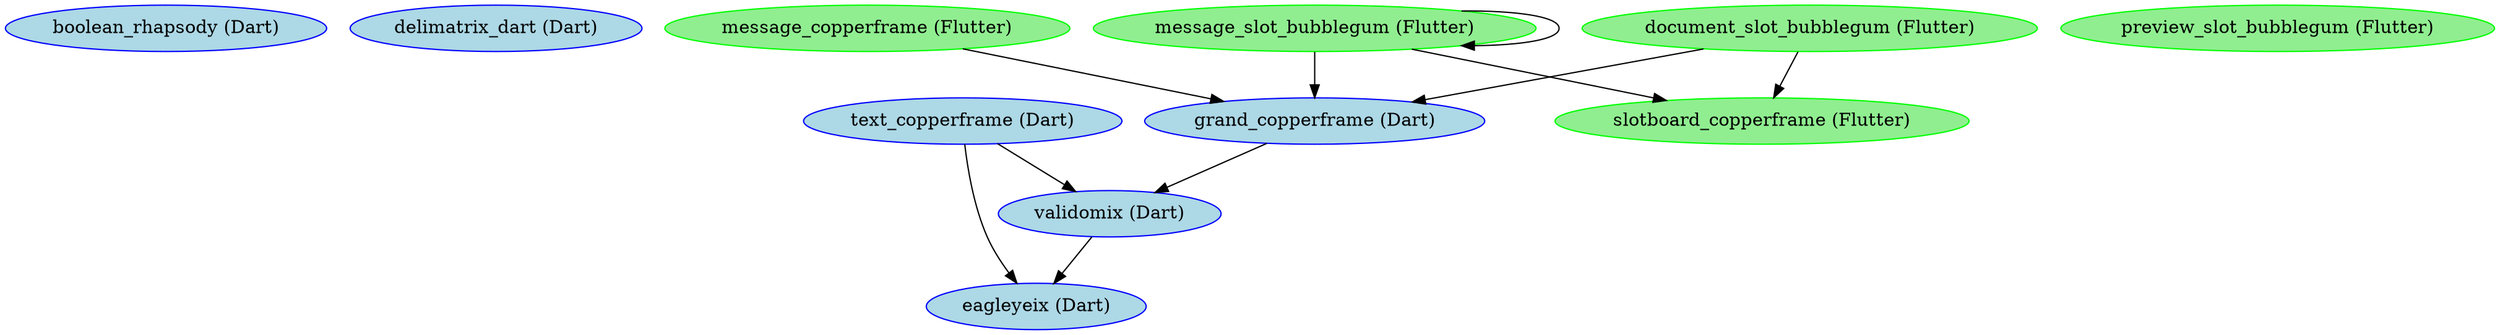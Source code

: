 digraph SimpleGraph {
booleanrhapsody [label="boolean_rhapsody (Dart)", color=blue, style=filled, fillcolor=lightblue];
delimatrixdart [label="delimatrix_dart (Dart)", color=blue, style=filled, fillcolor=lightblue];
eagleyeix [label="eagleyeix (Dart)", color=blue, style=filled, fillcolor=lightblue];
grandcopperframe [label="grand_copperframe (Dart)", color=blue, style=filled, fillcolor=lightblue];
textcopperframe [label="text_copperframe (Dart)", color=blue, style=filled, fillcolor=lightblue];
validomix [label="validomix (Dart)", color=blue, style=filled, fillcolor=lightblue];
documentslotbubblegum [label="document_slot_bubblegum (Flutter)", color=green, style=filled, fillcolor=lightgreen];
messagecopperframe [label="message_copperframe (Flutter)", color=green, style=filled, fillcolor=lightgreen];
messageslotbubblegum [label="message_slot_bubblegum (Flutter)", color=green, style=filled, fillcolor=lightgreen];
previewslotbubblegum [label="preview_slot_bubblegum (Flutter)", color=green, style=filled, fillcolor=lightgreen];
slotboardcopperframe [label="slotboard_copperframe (Flutter)", color=green, style=filled, fillcolor=lightgreen];
documentslotbubblegum -> grandcopperframe
documentslotbubblegum -> slotboardcopperframe
grandcopperframe -> validomix
messagecopperframe -> grandcopperframe
messageslotbubblegum -> grandcopperframe
messageslotbubblegum -> messageslotbubblegum
messageslotbubblegum -> slotboardcopperframe
textcopperframe -> eagleyeix
textcopperframe -> validomix
validomix -> eagleyeix
}